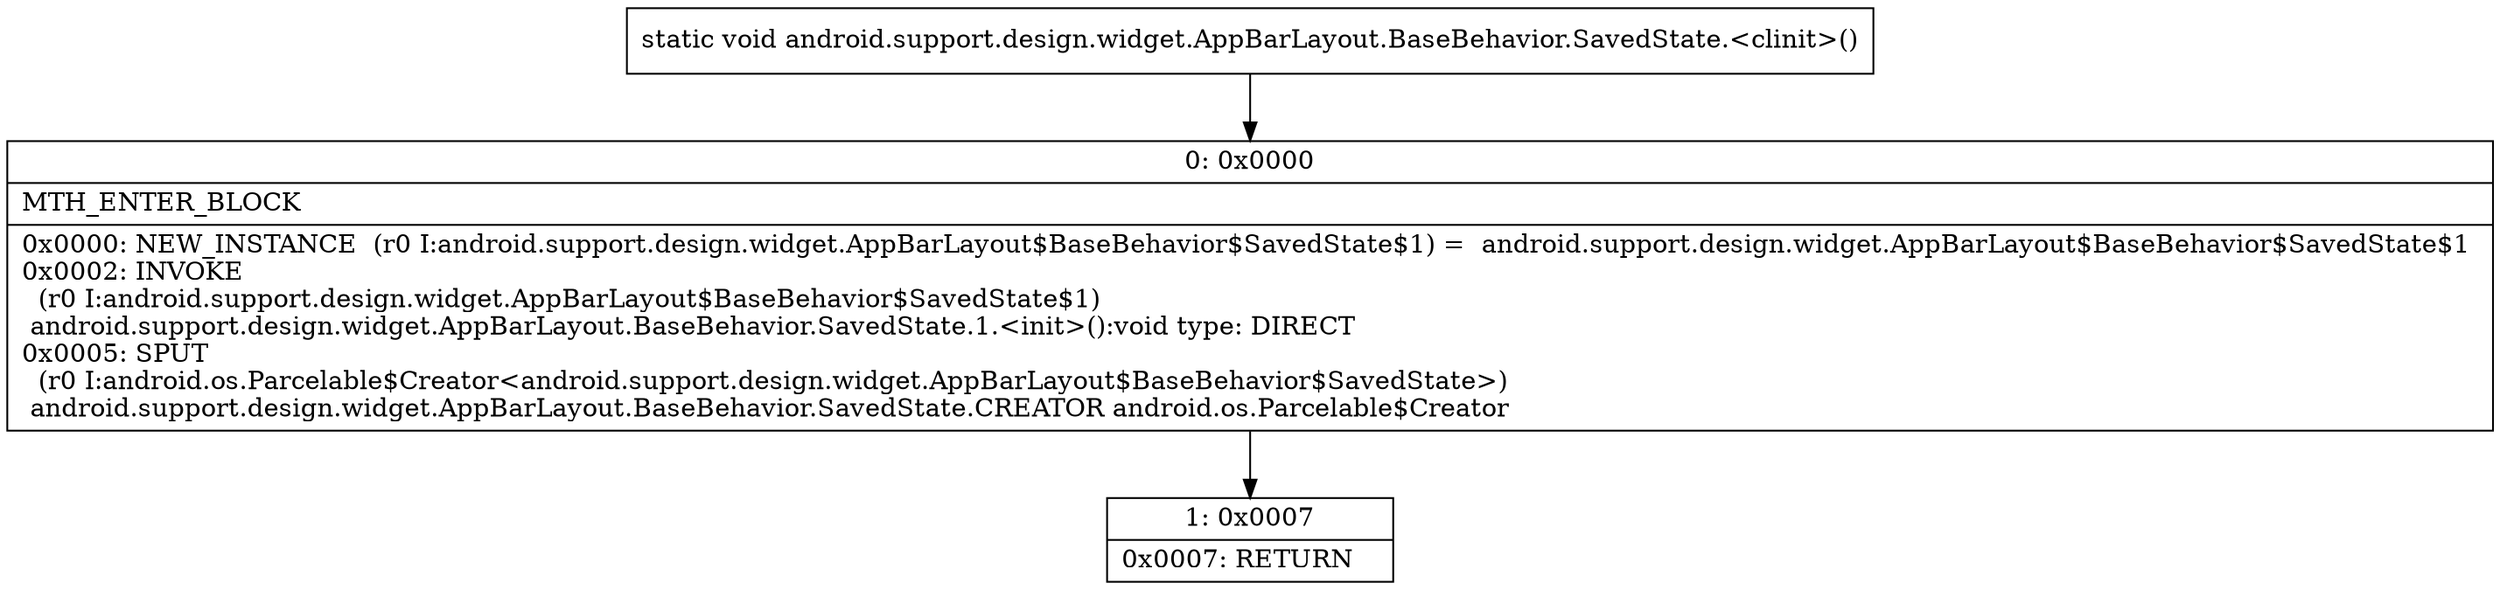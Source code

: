 digraph "CFG forandroid.support.design.widget.AppBarLayout.BaseBehavior.SavedState.\<clinit\>()V" {
Node_0 [shape=record,label="{0\:\ 0x0000|MTH_ENTER_BLOCK\l|0x0000: NEW_INSTANCE  (r0 I:android.support.design.widget.AppBarLayout$BaseBehavior$SavedState$1) =  android.support.design.widget.AppBarLayout$BaseBehavior$SavedState$1 \l0x0002: INVOKE  \l  (r0 I:android.support.design.widget.AppBarLayout$BaseBehavior$SavedState$1)\l android.support.design.widget.AppBarLayout.BaseBehavior.SavedState.1.\<init\>():void type: DIRECT \l0x0005: SPUT  \l  (r0 I:android.os.Parcelable$Creator\<android.support.design.widget.AppBarLayout$BaseBehavior$SavedState\>)\l android.support.design.widget.AppBarLayout.BaseBehavior.SavedState.CREATOR android.os.Parcelable$Creator \l}"];
Node_1 [shape=record,label="{1\:\ 0x0007|0x0007: RETURN   \l}"];
MethodNode[shape=record,label="{static void android.support.design.widget.AppBarLayout.BaseBehavior.SavedState.\<clinit\>() }"];
MethodNode -> Node_0;
Node_0 -> Node_1;
}

